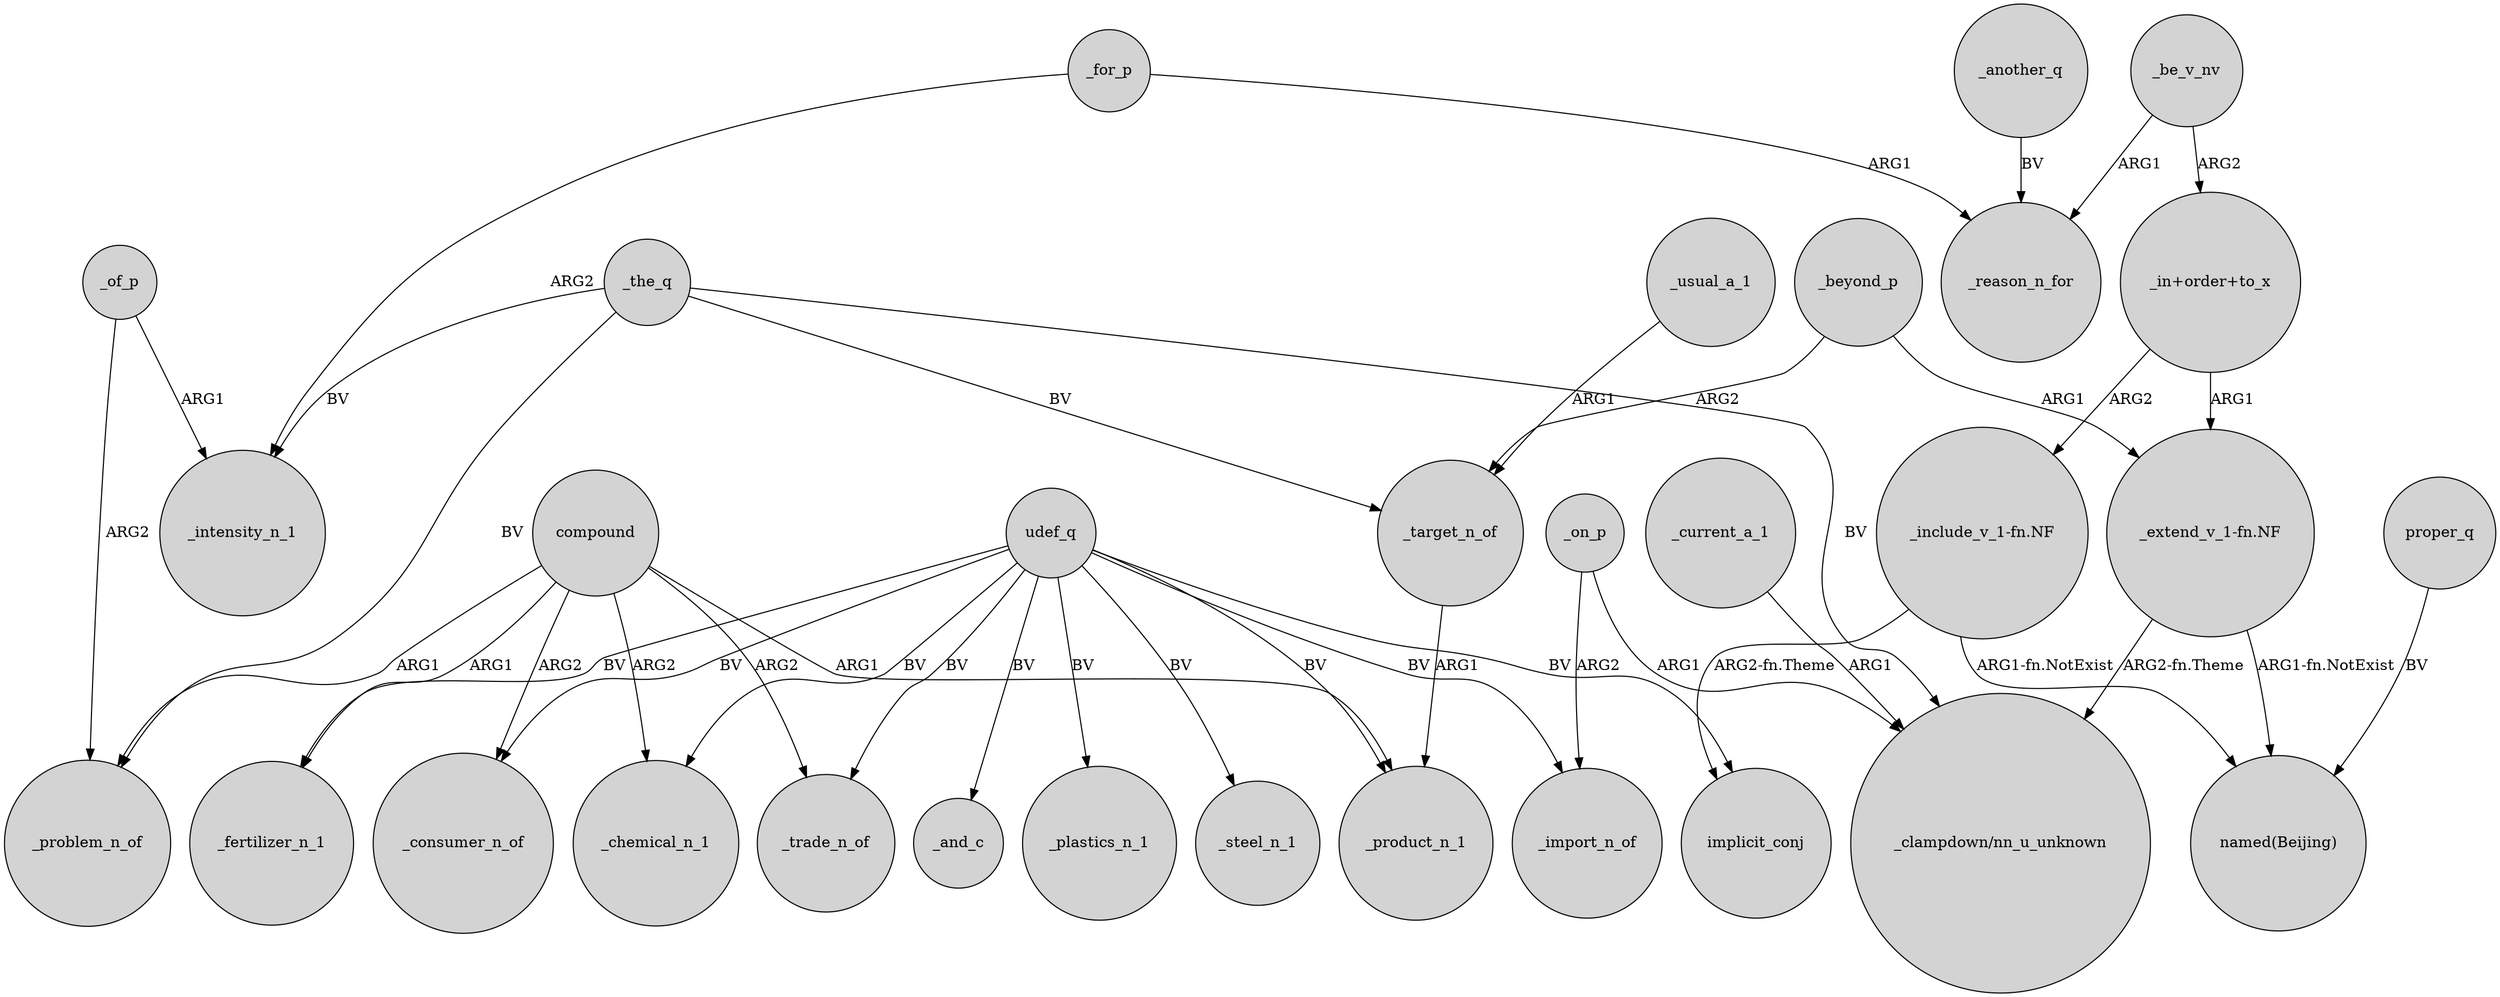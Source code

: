 digraph {
	node [shape=circle style=filled]
	_of_p -> _problem_n_of [label=ARG2]
	compound -> _product_n_1 [label=ARG1]
	udef_q -> _trade_n_of [label=BV]
	_target_n_of -> _product_n_1 [label=ARG1]
	udef_q -> _fertilizer_n_1 [label=BV]
	_beyond_p -> _target_n_of [label=ARG2]
	_of_p -> _intensity_n_1 [label=ARG1]
	_the_q -> _problem_n_of [label=BV]
	udef_q -> _plastics_n_1 [label=BV]
	_the_q -> _intensity_n_1 [label=BV]
	_another_q -> _reason_n_for [label=BV]
	udef_q -> _steel_n_1 [label=BV]
	_for_p -> _reason_n_for [label=ARG1]
	_be_v_nv -> _reason_n_for [label=ARG1]
	_the_q -> _target_n_of [label=BV]
	_usual_a_1 -> _target_n_of [label=ARG1]
	"_extend_v_1-fn.NF" -> "_clampdown/nn_u_unknown" [label="ARG2-fn.Theme"]
	udef_q -> implicit_conj [label=BV]
	compound -> _chemical_n_1 [label=ARG2]
	"_include_v_1-fn.NF" -> "named(Beijing)" [label="ARG1-fn.NotExist"]
	_the_q -> "_clampdown/nn_u_unknown" [label=BV]
	_beyond_p -> "_extend_v_1-fn.NF" [label=ARG1]
	compound -> _fertilizer_n_1 [label=ARG1]
	_for_p -> _intensity_n_1 [label=ARG2]
	"_include_v_1-fn.NF" -> implicit_conj [label="ARG2-fn.Theme"]
	compound -> _problem_n_of [label=ARG1]
	"_in+order+to_x" -> "_extend_v_1-fn.NF" [label=ARG1]
	compound -> _trade_n_of [label=ARG2]
	"_extend_v_1-fn.NF" -> "named(Beijing)" [label="ARG1-fn.NotExist"]
	_be_v_nv -> "_in+order+to_x" [label=ARG2]
	udef_q -> _consumer_n_of [label=BV]
	"_in+order+to_x" -> "_include_v_1-fn.NF" [label=ARG2]
	_current_a_1 -> "_clampdown/nn_u_unknown" [label=ARG1]
	udef_q -> _import_n_of [label=BV]
	compound -> _consumer_n_of [label=ARG2]
	udef_q -> _product_n_1 [label=BV]
	_on_p -> _import_n_of [label=ARG2]
	udef_q -> _and_c [label=BV]
	udef_q -> _chemical_n_1 [label=BV]
	_on_p -> "_clampdown/nn_u_unknown" [label=ARG1]
	proper_q -> "named(Beijing)" [label=BV]
}
